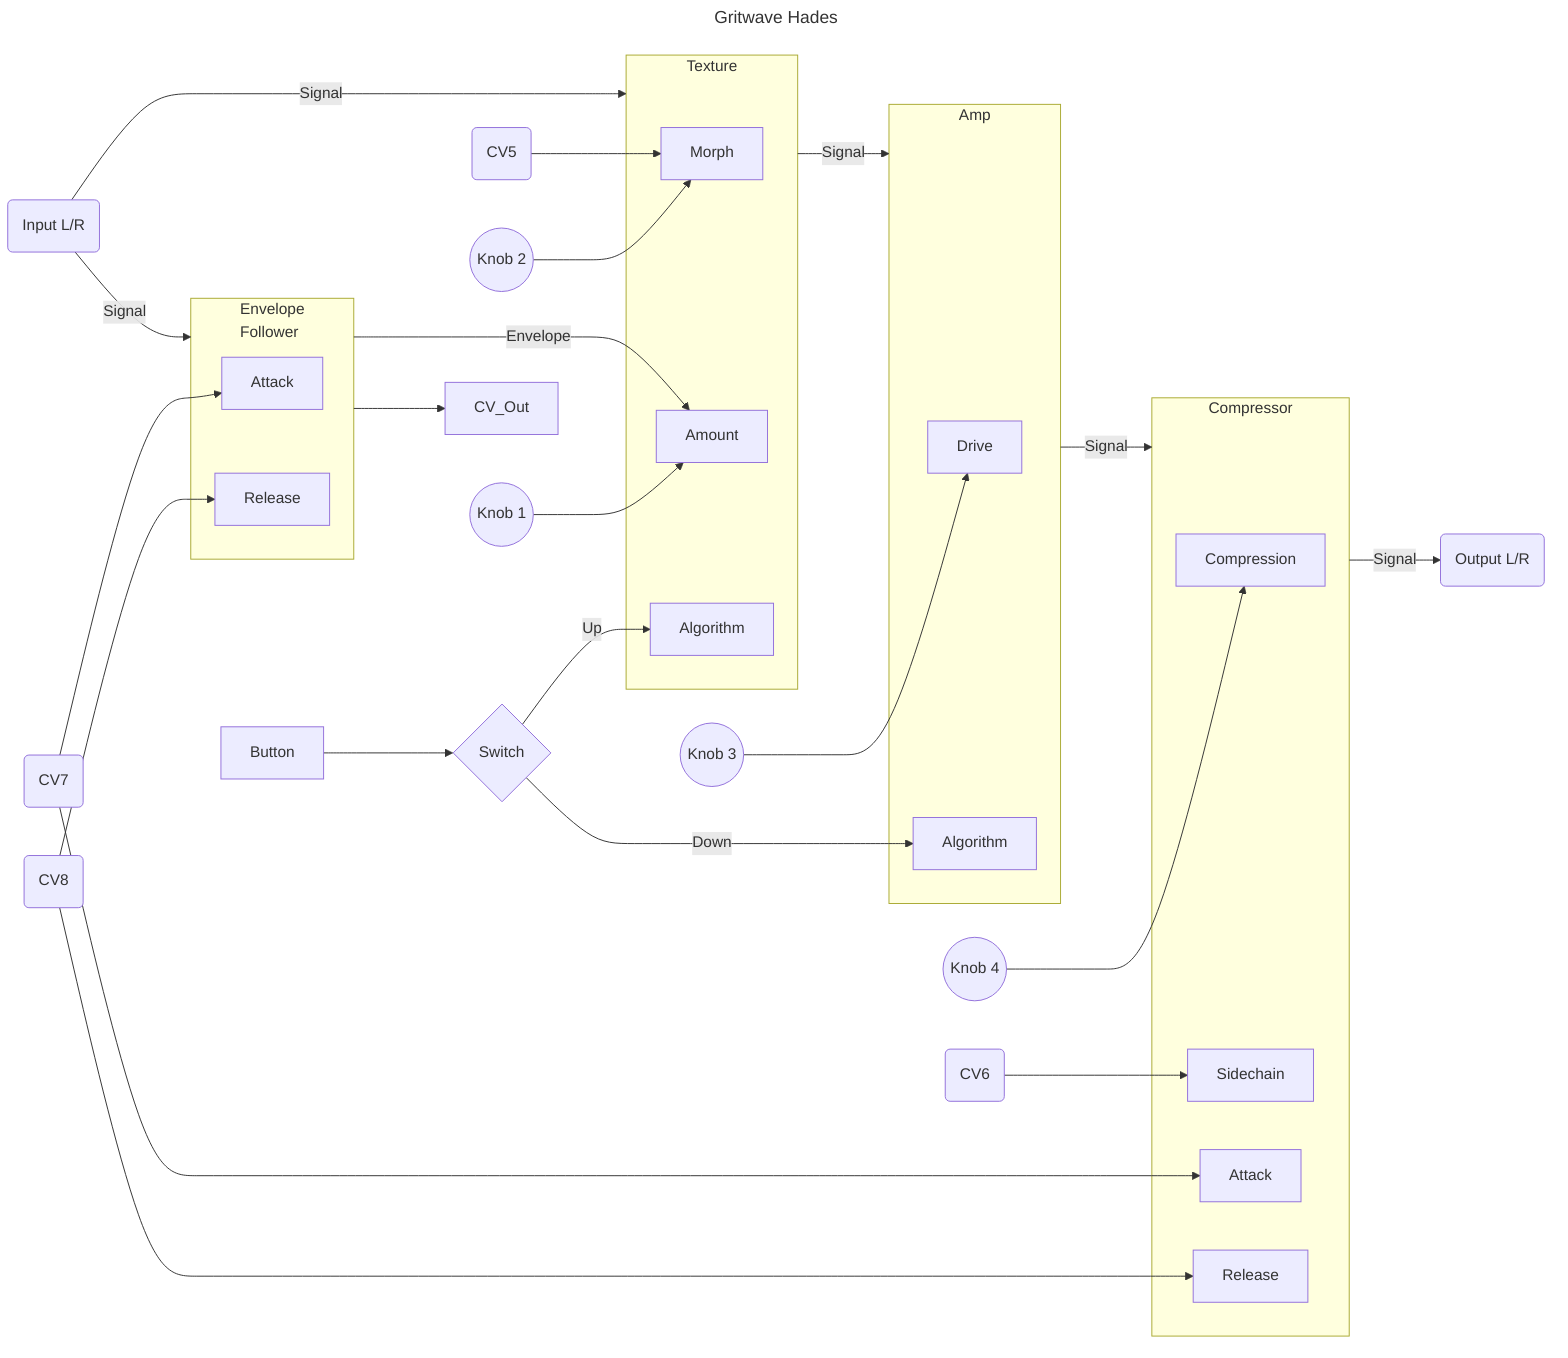 ---
title: Gritwave Hades
---
graph LR
    subgraph Amp
        Drive
        AlgorithmAmp[Algorithm]
    end

    subgraph Envelope[Envelope\nFollower]
        AttackEnv[Attack]
        ReleaseEnv[Release]
    end

    subgraph Compressor
        Compression
        Sidechain
        AttackComp[Attack]
        ReleaseComp[Release]
    end

    subgraph Texture
        Morph
        Amount
        AlgorithmTexture[Algorithm]
    end

    Knob1((Knob 1)) --> Amount
    Knob2((Knob 2)) --> Morph
    Knob3((Knob 3)) --> Drive
    Knob4((Knob 4)) --> Compression

    Button --> Switch{Switch}
    Switch --> |Down| AlgorithmAmp
    Switch --> |Up| AlgorithmTexture

    CV5(CV5) --> Morph
    CV6(CV6) --> Sidechain
    CV7(CV7) --> AttackEnv
    CV8(CV8) --> ReleaseEnv
    CV7 --> AttackComp
    CV8 --> ReleaseComp

    Input(Input L/R) --> |Signal| Envelope
    Envelope ---> |Envelope| Amount
    Envelope --> CV_Out

    Input --> |Signal| Texture
    Texture --> |Signal| Amp
    Amp --> |Signal| Compressor
    Compressor --> |Signal| Output(Output L/R)